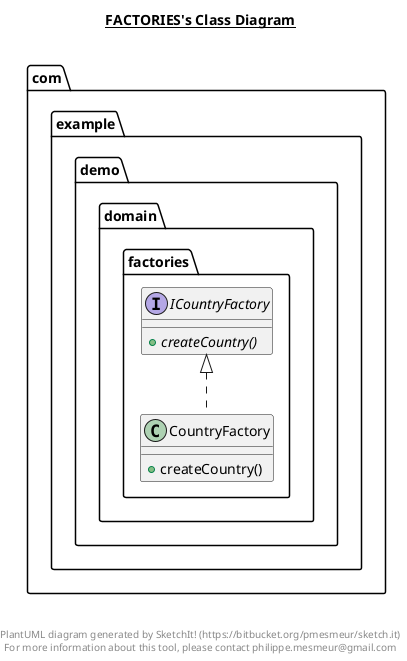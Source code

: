 @startuml

title __FACTORIES's Class Diagram__\n

  namespace com.example.demo {
    namespace domain {
      namespace factories {
        class com.example.demo.domain.factories.CountryFactory {
            + createCountry()
        }
      }
    }
  }
  

  namespace com.example.demo {
    namespace domain {
      namespace factories {
        interface com.example.demo.domain.factories.ICountryFactory {
            {abstract} + createCountry()
        }
      }
    }
  }
  

  com.example.demo.domain.factories.CountryFactory .up.|> com.example.demo.domain.factories.ICountryFactory


right footer


PlantUML diagram generated by SketchIt! (https://bitbucket.org/pmesmeur/sketch.it)
For more information about this tool, please contact philippe.mesmeur@gmail.com
endfooter

@enduml
